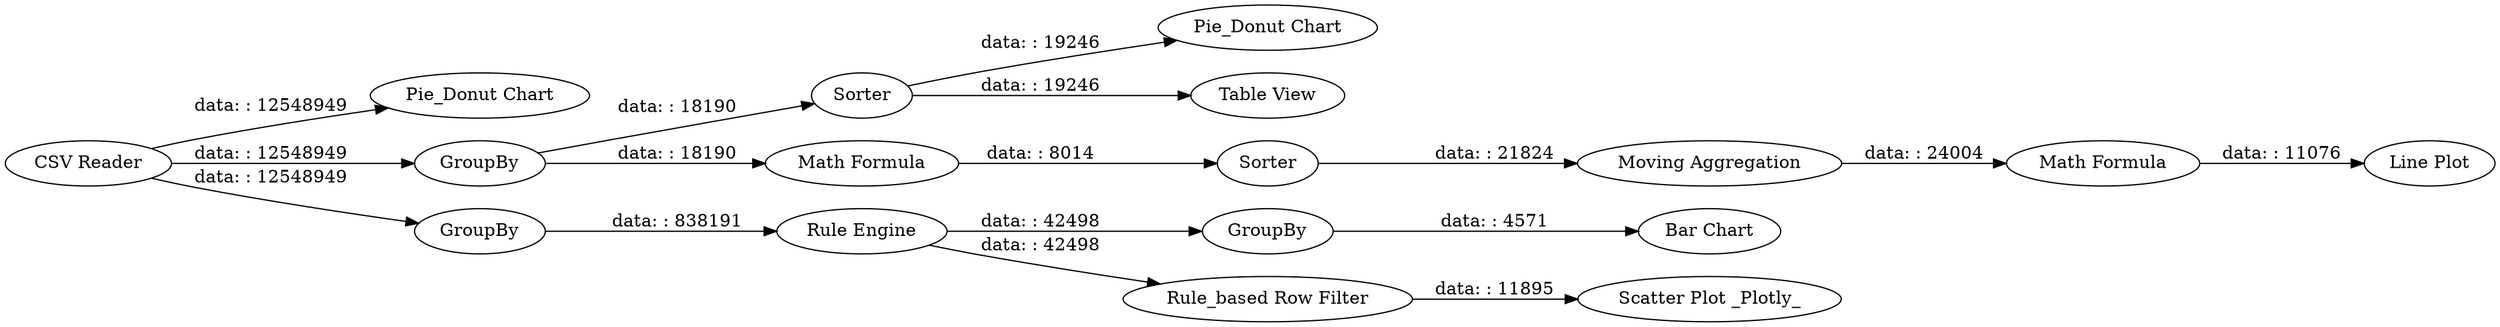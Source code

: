 digraph {
	"1576124863762342381_75" [label="Scatter Plot _Plotly_"]
	"1576124863762342381_83" [label=Sorter]
	"1576124863762342381_79" [label="Moving Aggregation"]
	"1576124863762342381_64" [label="CSV Reader"]
	"1576124863762342381_81" [label="Line Plot"]
	"1576124863762342381_85" [label="Pie_Donut Chart"]
	"1576124863762342381_65" [label="Pie_Donut Chart"]
	"1576124863762342381_67" [label="Rule Engine"]
	"1576124863762342381_76" [label=GroupBy]
	"1576124863762342381_66" [label=GroupBy]
	"1576124863762342381_68" [label=GroupBy]
	"1576124863762342381_73" [label="Rule_based Row Filter"]
	"1576124863762342381_80" [label="Math Formula"]
	"1576124863762342381_69" [label="Bar Chart"]
	"1576124863762342381_84" [label="Table View"]
	"1576124863762342381_77" [label="Math Formula"]
	"1576124863762342381_78" [label=Sorter]
	"1576124863762342381_77" -> "1576124863762342381_78" [label="data: : 8014"]
	"1576124863762342381_68" -> "1576124863762342381_69" [label="data: : 4571"]
	"1576124863762342381_67" -> "1576124863762342381_73" [label="data: : 42498"]
	"1576124863762342381_80" -> "1576124863762342381_81" [label="data: : 11076"]
	"1576124863762342381_64" -> "1576124863762342381_65" [label="data: : 12548949"]
	"1576124863762342381_64" -> "1576124863762342381_76" [label="data: : 12548949"]
	"1576124863762342381_66" -> "1576124863762342381_67" [label="data: : 838191"]
	"1576124863762342381_78" -> "1576124863762342381_79" [label="data: : 21824"]
	"1576124863762342381_76" -> "1576124863762342381_83" [label="data: : 18190"]
	"1576124863762342381_64" -> "1576124863762342381_66" [label="data: : 12548949"]
	"1576124863762342381_83" -> "1576124863762342381_85" [label="data: : 19246"]
	"1576124863762342381_67" -> "1576124863762342381_68" [label="data: : 42498"]
	"1576124863762342381_83" -> "1576124863762342381_84" [label="data: : 19246"]
	"1576124863762342381_79" -> "1576124863762342381_80" [label="data: : 24004"]
	"1576124863762342381_73" -> "1576124863762342381_75" [label="data: : 11895"]
	"1576124863762342381_76" -> "1576124863762342381_77" [label="data: : 18190"]
	rankdir=LR
}
